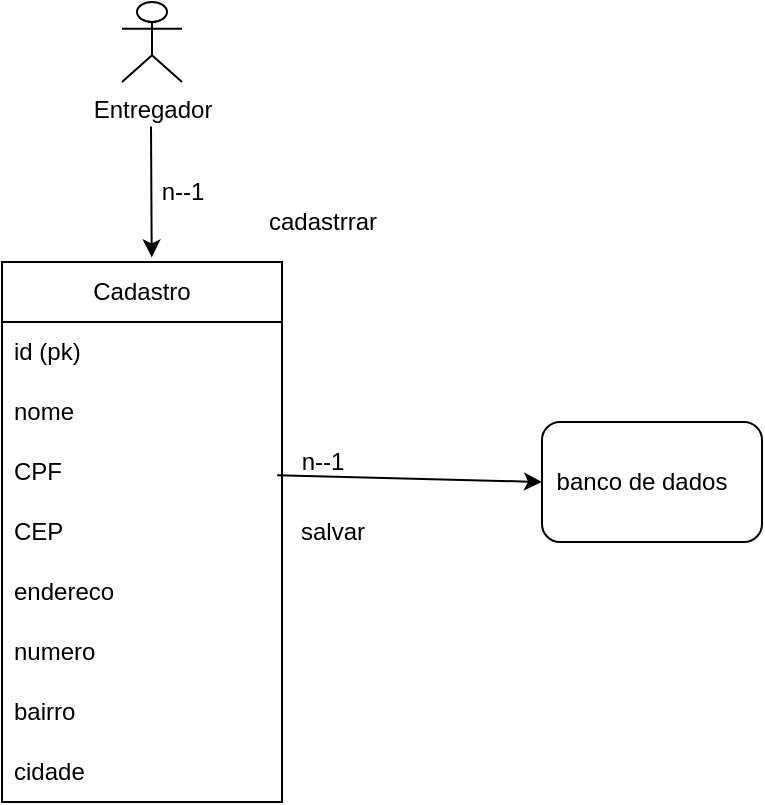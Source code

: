 <mxfile version="20.8.16" type="device"><diagram id="C5RBs43oDa-KdzZeNtuy" name="Page-1"><mxGraphModel dx="1036" dy="614" grid="1" gridSize="10" guides="1" tooltips="1" connect="1" arrows="1" fold="1" page="1" pageScale="1" pageWidth="827" pageHeight="1169" math="0" shadow="0"><root><mxCell id="WIyWlLk6GJQsqaUBKTNV-0"/><mxCell id="WIyWlLk6GJQsqaUBKTNV-1" parent="WIyWlLk6GJQsqaUBKTNV-0"/><mxCell id="E-kRod2R5lQ5K9TC8f8L-1" value="" style="endArrow=classic;html=1;rounded=0;exitX=0.447;exitY=1.092;exitDx=0;exitDy=0;exitPerimeter=0;" parent="WIyWlLk6GJQsqaUBKTNV-1" edge="1"><mxGeometry width="50" height="50" relative="1" as="geometry"><mxPoint x="374.5" y="262.3" as="sourcePoint"/><mxPoint x="374.86" y="327.7" as="targetPoint"/></mxGeometry></mxCell><mxCell id="E-kRod2R5lQ5K9TC8f8L-2" value="Entregador" style="shape=umlActor;verticalLabelPosition=bottom;verticalAlign=top;html=1;outlineConnect=0;" parent="WIyWlLk6GJQsqaUBKTNV-1" vertex="1"><mxGeometry x="360" y="200" width="30" height="40" as="geometry"/></mxCell><mxCell id="E-kRod2R5lQ5K9TC8f8L-28" value="" style="endArrow=classic;html=1;rounded=0;exitX=-0.06;exitY=0.72;exitDx=0;exitDy=0;entryX=0;entryY=0.5;entryDx=0;entryDy=0;exitPerimeter=0;" parent="WIyWlLk6GJQsqaUBKTNV-1" source="E-kRod2R5lQ5K9TC8f8L-32" target="E-kRod2R5lQ5K9TC8f8L-30" edge="1"><mxGeometry width="50" height="50" relative="1" as="geometry"><mxPoint x="430" y="440" as="sourcePoint"/><mxPoint x="500" y="440" as="targetPoint"/></mxGeometry></mxCell><mxCell id="E-kRod2R5lQ5K9TC8f8L-29" value="" style="rounded=1;whiteSpace=wrap;html=1;" parent="WIyWlLk6GJQsqaUBKTNV-1" vertex="1"><mxGeometry x="570" y="410" width="110" height="60" as="geometry"/></mxCell><mxCell id="E-kRod2R5lQ5K9TC8f8L-30" value="banco de dados" style="text;html=1;strokeColor=none;fillColor=none;align=center;verticalAlign=middle;whiteSpace=wrap;rounded=0;" parent="WIyWlLk6GJQsqaUBKTNV-1" vertex="1"><mxGeometry x="570" y="417.5" width="100" height="45" as="geometry"/></mxCell><mxCell id="E-kRod2R5lQ5K9TC8f8L-32" value="n--1" style="text;html=1;align=center;verticalAlign=middle;resizable=0;points=[];autosize=1;strokeColor=none;fillColor=none;" parent="WIyWlLk6GJQsqaUBKTNV-1" vertex="1"><mxGeometry x="440" y="415" width="40" height="30" as="geometry"/></mxCell><mxCell id="E-kRod2R5lQ5K9TC8f8L-34" value="n--1" style="text;html=1;align=center;verticalAlign=middle;resizable=0;points=[];autosize=1;strokeColor=none;fillColor=none;rotation=0;" parent="WIyWlLk6GJQsqaUBKTNV-1" vertex="1"><mxGeometry x="370" y="280" width="40" height="30" as="geometry"/></mxCell><mxCell id="f00j5umsN0488GxfncpV-10" value="Cadastro" style="swimlane;fontStyle=0;childLayout=stackLayout;horizontal=1;startSize=30;horizontalStack=0;resizeParent=1;resizeParentMax=0;resizeLast=0;collapsible=1;marginBottom=0;whiteSpace=wrap;html=1;" parent="WIyWlLk6GJQsqaUBKTNV-1" vertex="1"><mxGeometry x="300" y="330" width="140" height="270" as="geometry"><mxRectangle x="20" y="350" width="90" height="30" as="alternateBounds"/></mxGeometry></mxCell><mxCell id="f00j5umsN0488GxfncpV-11" value="id (pk)" style="text;strokeColor=none;fillColor=none;align=left;verticalAlign=middle;spacingLeft=4;spacingRight=4;overflow=hidden;points=[[0,0.5],[1,0.5]];portConstraint=eastwest;rotatable=0;whiteSpace=wrap;html=1;" parent="f00j5umsN0488GxfncpV-10" vertex="1"><mxGeometry y="30" width="140" height="30" as="geometry"/></mxCell><mxCell id="f00j5umsN0488GxfncpV-12" value="nome" style="text;strokeColor=none;fillColor=none;align=left;verticalAlign=middle;spacingLeft=4;spacingRight=4;overflow=hidden;points=[[0,0.5],[1,0.5]];portConstraint=eastwest;rotatable=0;whiteSpace=wrap;html=1;" parent="f00j5umsN0488GxfncpV-10" vertex="1"><mxGeometry y="60" width="140" height="30" as="geometry"/></mxCell><mxCell id="f00j5umsN0488GxfncpV-13" value="CPF" style="text;strokeColor=none;fillColor=none;align=left;verticalAlign=middle;spacingLeft=4;spacingRight=4;overflow=hidden;points=[[0,0.5],[1,0.5]];portConstraint=eastwest;rotatable=0;whiteSpace=wrap;html=1;" parent="f00j5umsN0488GxfncpV-10" vertex="1"><mxGeometry y="90" width="140" height="30" as="geometry"/></mxCell><mxCell id="f00j5umsN0488GxfncpV-15" value="CEP" style="text;strokeColor=none;fillColor=none;align=left;verticalAlign=middle;spacingLeft=4;spacingRight=4;overflow=hidden;points=[[0,0.5],[1,0.5]];portConstraint=eastwest;rotatable=0;whiteSpace=wrap;html=1;" parent="f00j5umsN0488GxfncpV-10" vertex="1"><mxGeometry y="120" width="140" height="30" as="geometry"/></mxCell><mxCell id="f00j5umsN0488GxfncpV-16" value="endereco" style="text;strokeColor=none;fillColor=none;align=left;verticalAlign=middle;spacingLeft=4;spacingRight=4;overflow=hidden;points=[[0,0.5],[1,0.5]];portConstraint=eastwest;rotatable=0;whiteSpace=wrap;html=1;" parent="f00j5umsN0488GxfncpV-10" vertex="1"><mxGeometry y="150" width="140" height="30" as="geometry"/></mxCell><mxCell id="f00j5umsN0488GxfncpV-17" value="numero" style="text;strokeColor=none;fillColor=none;align=left;verticalAlign=middle;spacingLeft=4;spacingRight=4;overflow=hidden;points=[[0,0.5],[1,0.5]];portConstraint=eastwest;rotatable=0;whiteSpace=wrap;html=1;" parent="f00j5umsN0488GxfncpV-10" vertex="1"><mxGeometry y="180" width="140" height="30" as="geometry"/></mxCell><mxCell id="f00j5umsN0488GxfncpV-18" value="bairro" style="text;strokeColor=none;fillColor=none;align=left;verticalAlign=middle;spacingLeft=4;spacingRight=4;overflow=hidden;points=[[0,0.5],[1,0.5]];portConstraint=eastwest;rotatable=0;whiteSpace=wrap;html=1;" parent="f00j5umsN0488GxfncpV-10" vertex="1"><mxGeometry y="210" width="140" height="30" as="geometry"/></mxCell><mxCell id="f00j5umsN0488GxfncpV-19" value="cidade" style="text;strokeColor=none;fillColor=none;align=left;verticalAlign=middle;spacingLeft=4;spacingRight=4;overflow=hidden;points=[[0,0.5],[1,0.5]];portConstraint=eastwest;rotatable=0;whiteSpace=wrap;html=1;" parent="f00j5umsN0488GxfncpV-10" vertex="1"><mxGeometry y="240" width="140" height="30" as="geometry"/></mxCell><mxCell id="f00j5umsN0488GxfncpV-25" value="cadastrrar" style="text;html=1;align=center;verticalAlign=middle;resizable=0;points=[];autosize=1;strokeColor=none;fillColor=none;" parent="WIyWlLk6GJQsqaUBKTNV-1" vertex="1"><mxGeometry x="420" y="295" width="80" height="30" as="geometry"/></mxCell><mxCell id="jBT6u2svRfaiVgQw4VFW-0" value="salvar" style="text;html=1;align=center;verticalAlign=middle;resizable=0;points=[];autosize=1;strokeColor=none;fillColor=none;" vertex="1" parent="WIyWlLk6GJQsqaUBKTNV-1"><mxGeometry x="435" y="450" width="60" height="30" as="geometry"/></mxCell></root></mxGraphModel></diagram></mxfile>